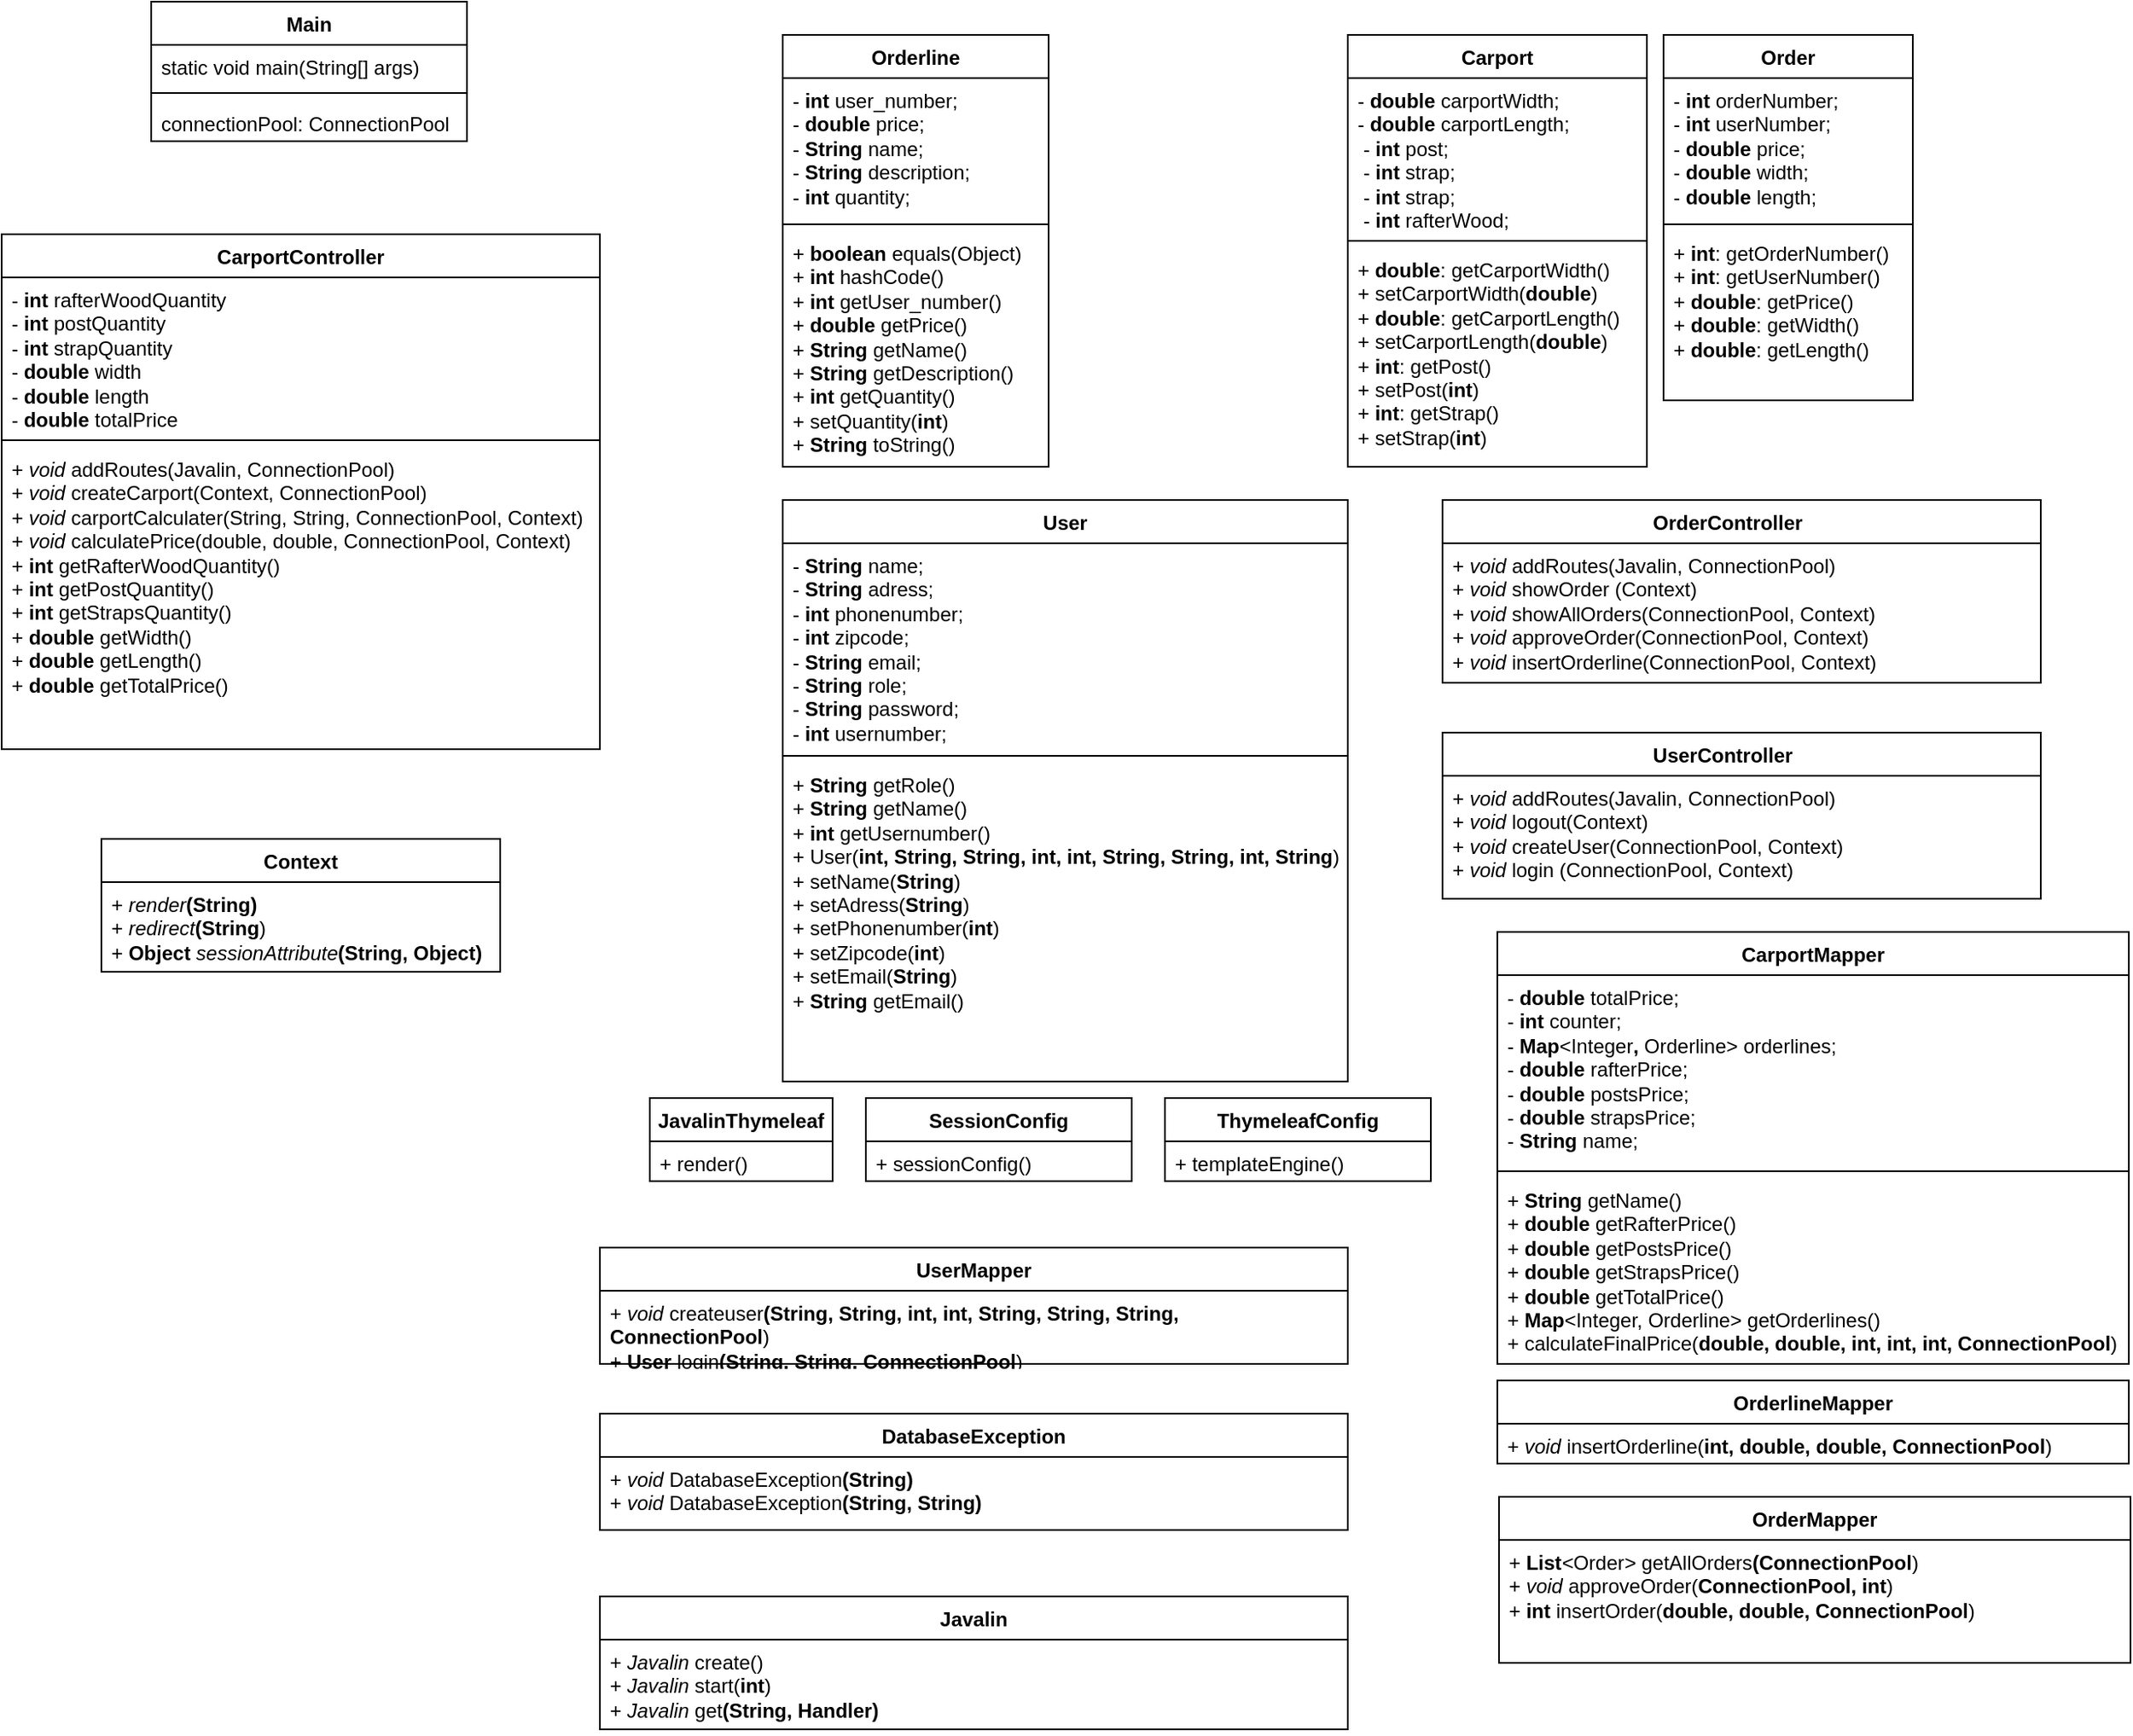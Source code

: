 <mxfile version="24.4.4" type="github">
  <diagram id="C5RBs43oDa-KdzZeNtuy" name="Page-1">
    <mxGraphModel dx="2589" dy="784" grid="1" gridSize="10" guides="1" tooltips="1" connect="1" arrows="1" fold="1" page="1" pageScale="1" pageWidth="827" pageHeight="1169" math="0" shadow="0">
      <root>
        <mxCell id="WIyWlLk6GJQsqaUBKTNV-0" />
        <mxCell id="WIyWlLk6GJQsqaUBKTNV-1" parent="WIyWlLk6GJQsqaUBKTNV-0" />
        <mxCell id="eHg_oszsOFh-baLFCK9L-24" value="Carport" style="swimlane;fontStyle=1;align=center;verticalAlign=top;childLayout=stackLayout;horizontal=1;startSize=26;horizontalStack=0;resizeParent=1;resizeParentMax=0;resizeLast=0;collapsible=1;marginBottom=0;whiteSpace=wrap;html=1;" parent="WIyWlLk6GJQsqaUBKTNV-1" vertex="1">
          <mxGeometry x="770" y="60" width="180" height="260" as="geometry" />
        </mxCell>
        <mxCell id="eHg_oszsOFh-baLFCK9L-25" value="- &lt;b&gt;double &lt;/b&gt;carportWidth;&lt;br&gt;&lt;div&gt;&lt;div&gt;- &lt;b&gt;double &lt;/b&gt;carportLength;&lt;br&gt;&lt;/div&gt;&lt;div&gt;&lt;div&gt;&amp;nbsp;- &lt;b&gt;int &lt;/b&gt;post;&lt;br&gt;&lt;/div&gt;&lt;div&gt;&lt;div&gt;&amp;nbsp;- &lt;b&gt;int &lt;/b&gt;strap;&lt;/div&gt;&lt;div&gt;&amp;nbsp;- &lt;b&gt;int &lt;/b&gt;strap;&lt;/div&gt;&lt;/div&gt;&lt;div&gt;&lt;div&gt;&amp;nbsp;- &lt;b&gt;int &lt;/b&gt;rafterWood;&lt;/div&gt;&lt;/div&gt;&lt;/div&gt;&lt;/div&gt;&lt;div&gt;&lt;br&gt;&lt;/div&gt;" style="text;strokeColor=none;fillColor=none;align=left;verticalAlign=top;spacingLeft=4;spacingRight=4;overflow=hidden;rotatable=0;points=[[0,0.5],[1,0.5]];portConstraint=eastwest;whiteSpace=wrap;html=1;" parent="eHg_oszsOFh-baLFCK9L-24" vertex="1">
          <mxGeometry y="26" width="180" height="94" as="geometry" />
        </mxCell>
        <mxCell id="eHg_oszsOFh-baLFCK9L-26" value="" style="line;strokeWidth=1;fillColor=none;align=left;verticalAlign=middle;spacingTop=-1;spacingLeft=3;spacingRight=3;rotatable=0;labelPosition=right;points=[];portConstraint=eastwest;strokeColor=inherit;" parent="eHg_oszsOFh-baLFCK9L-24" vertex="1">
          <mxGeometry y="120" width="180" height="8" as="geometry" />
        </mxCell>
        <mxCell id="eHg_oszsOFh-baLFCK9L-27" value="&lt;div&gt;+ &lt;b&gt;double&lt;/b&gt;: getCarportWidth()&lt;/div&gt;&lt;div&gt;+ setCarportWidth(&lt;b&gt;double&lt;/b&gt;)&lt;br&gt;&lt;/div&gt;&lt;div&gt;&lt;div&gt;+ &lt;b&gt;double&lt;/b&gt;: getCarportLength()&lt;/div&gt;&lt;div&gt;+ setCarportLength(&lt;b&gt;double&lt;/b&gt;)&lt;/div&gt;&lt;div&gt;&lt;div&gt;+ &lt;b&gt;int&lt;/b&gt;: getPost()&lt;/div&gt;&lt;div&gt;+ setPost(&lt;b&gt;int&lt;/b&gt;)&lt;/div&gt;&lt;div&gt;&lt;div&gt;+ &lt;b&gt;int&lt;/b&gt;: getStrap()&lt;br&gt;&lt;/div&gt;&lt;div&gt;+ setStrap(&lt;b&gt;int&lt;/b&gt;)&lt;br&gt;&lt;/div&gt;&lt;/div&gt;&lt;/div&gt;&lt;/div&gt;" style="text;strokeColor=none;fillColor=none;align=left;verticalAlign=top;spacingLeft=4;spacingRight=4;overflow=hidden;rotatable=0;points=[[0,0.5],[1,0.5]];portConstraint=eastwest;whiteSpace=wrap;html=1;" parent="eHg_oszsOFh-baLFCK9L-24" vertex="1">
          <mxGeometry y="128" width="180" height="132" as="geometry" />
        </mxCell>
        <mxCell id="eHg_oszsOFh-baLFCK9L-28" value="User" style="swimlane;fontStyle=1;align=center;verticalAlign=top;childLayout=stackLayout;horizontal=1;startSize=26;horizontalStack=0;resizeParent=1;resizeParentMax=0;resizeLast=0;collapsible=1;marginBottom=0;whiteSpace=wrap;html=1;" parent="WIyWlLk6GJQsqaUBKTNV-1" vertex="1">
          <mxGeometry x="430" y="340" width="340" height="350" as="geometry" />
        </mxCell>
        <mxCell id="eHg_oszsOFh-baLFCK9L-29" value="&lt;div&gt;- &lt;b&gt;String&lt;/b&gt; name;&lt;/div&gt;&lt;div&gt;&lt;div&gt;-&lt;b&gt; String &lt;/b&gt;adress;&lt;/div&gt;&lt;div&gt;-&lt;b&gt; int&lt;/b&gt; phonenumber;&lt;/div&gt;&lt;div&gt;-&lt;b&gt; int&lt;/b&gt; zipcode;&lt;br&gt;&lt;/div&gt;&lt;div&gt;&lt;div&gt;-&lt;b&gt; String &lt;/b&gt;email;&lt;/div&gt;&lt;div&gt;- &lt;b&gt;String&lt;/b&gt; role;&lt;/div&gt;&lt;div&gt;- &lt;b&gt;String&lt;/b&gt; password;&lt;/div&gt;&lt;div&gt;- &lt;b&gt;int&lt;/b&gt; usernumber;&lt;br&gt;&lt;/div&gt;&lt;div&gt;&lt;div&gt;&lt;br&gt;&lt;/div&gt;&lt;/div&gt;&lt;/div&gt;&lt;/div&gt;&lt;div&gt;&lt;br&gt;&lt;/div&gt;" style="text;strokeColor=none;fillColor=none;align=left;verticalAlign=top;spacingLeft=4;spacingRight=4;overflow=hidden;rotatable=0;points=[[0,0.5],[1,0.5]];portConstraint=eastwest;whiteSpace=wrap;html=1;" parent="eHg_oszsOFh-baLFCK9L-28" vertex="1">
          <mxGeometry y="26" width="340" height="124" as="geometry" />
        </mxCell>
        <mxCell id="eHg_oszsOFh-baLFCK9L-30" value="" style="line;strokeWidth=1;fillColor=none;align=left;verticalAlign=middle;spacingTop=-1;spacingLeft=3;spacingRight=3;rotatable=0;labelPosition=right;points=[];portConstraint=eastwest;strokeColor=inherit;" parent="eHg_oszsOFh-baLFCK9L-28" vertex="1">
          <mxGeometry y="150" width="340" height="8" as="geometry" />
        </mxCell>
        <mxCell id="eHg_oszsOFh-baLFCK9L-31" value="&lt;div&gt;+ &lt;b&gt;String&lt;/b&gt; getRole()&lt;/div&gt;&lt;div&gt;+ &lt;b&gt;String &lt;/b&gt;getName()&lt;/div&gt;&lt;div&gt;+ &lt;b&gt;int&lt;/b&gt; getUsernumber()&lt;/div&gt;&lt;div&gt;+ User(&lt;b&gt;int, String, String, int, int, String, String, int, String&lt;/b&gt;)&lt;/div&gt;&lt;div&gt;+ setName(&lt;b&gt;String&lt;/b&gt;)&lt;/div&gt;&lt;div&gt;+ setAdress(&lt;b&gt;String&lt;/b&gt;)&lt;/div&gt;&lt;div&gt;+ setPhonenumber(&lt;b&gt;int&lt;/b&gt;)&lt;/div&gt;&lt;div&gt;+ setZipcode(&lt;b&gt;int&lt;/b&gt;)&lt;/div&gt;&lt;div&gt;+ setEmail(&lt;b&gt;String&lt;/b&gt;)&lt;/div&gt;&lt;div&gt;+ &lt;b&gt;String&lt;/b&gt; getEmail()&lt;br&gt;&lt;/div&gt;" style="text;strokeColor=none;fillColor=none;align=left;verticalAlign=top;spacingLeft=4;spacingRight=4;overflow=hidden;rotatable=0;points=[[0,0.5],[1,0.5]];portConstraint=eastwest;whiteSpace=wrap;html=1;" parent="eHg_oszsOFh-baLFCK9L-28" vertex="1">
          <mxGeometry y="158" width="340" height="192" as="geometry" />
        </mxCell>
        <mxCell id="eHg_oszsOFh-baLFCK9L-32" value="Orderline" style="swimlane;fontStyle=1;align=center;verticalAlign=top;childLayout=stackLayout;horizontal=1;startSize=26;horizontalStack=0;resizeParent=1;resizeParentMax=0;resizeLast=0;collapsible=1;marginBottom=0;whiteSpace=wrap;html=1;" parent="WIyWlLk6GJQsqaUBKTNV-1" vertex="1">
          <mxGeometry x="430" y="60" width="160" height="260" as="geometry" />
        </mxCell>
        <mxCell id="eHg_oszsOFh-baLFCK9L-33" value="&lt;div&gt;- &lt;b&gt;int &lt;/b&gt;user_number;&lt;/div&gt;&lt;div&gt;- &lt;b&gt;double &lt;/b&gt;price;&lt;/div&gt;&lt;div&gt;- &lt;b&gt;String &lt;/b&gt;name;&lt;/div&gt;&lt;div&gt;- &lt;b&gt;String &lt;/b&gt;description;&lt;/div&gt;&lt;div&gt;- &lt;b&gt;int &lt;/b&gt;quantity;&lt;br&gt;&lt;/div&gt;" style="text;strokeColor=none;fillColor=none;align=left;verticalAlign=top;spacingLeft=4;spacingRight=4;overflow=hidden;rotatable=0;points=[[0,0.5],[1,0.5]];portConstraint=eastwest;whiteSpace=wrap;html=1;" parent="eHg_oszsOFh-baLFCK9L-32" vertex="1">
          <mxGeometry y="26" width="160" height="84" as="geometry" />
        </mxCell>
        <mxCell id="eHg_oszsOFh-baLFCK9L-34" value="" style="line;strokeWidth=1;fillColor=none;align=left;verticalAlign=middle;spacingTop=-1;spacingLeft=3;spacingRight=3;rotatable=0;labelPosition=right;points=[];portConstraint=eastwest;strokeColor=inherit;" parent="eHg_oszsOFh-baLFCK9L-32" vertex="1">
          <mxGeometry y="110" width="160" height="8" as="geometry" />
        </mxCell>
        <mxCell id="eHg_oszsOFh-baLFCK9L-35" value="&lt;div&gt;+ &lt;b&gt;boolean &lt;/b&gt;equals(Object)&lt;/div&gt;&lt;div&gt;+ &lt;b&gt;int &lt;/b&gt;hashCode()&lt;/div&gt;&lt;div&gt;+ &lt;b&gt;int &lt;/b&gt;getUser_number()&lt;/div&gt;&lt;div&gt;+ &lt;b&gt;double &lt;/b&gt;getPrice()&lt;/div&gt;&lt;div&gt;+ &lt;b&gt;String &lt;/b&gt;getName()&lt;/div&gt;&lt;div&gt;+ &lt;b&gt;String&lt;/b&gt; getDescription()&lt;/div&gt;&lt;div&gt;+ &lt;b&gt;int&lt;/b&gt; getQuantity()&lt;/div&gt;&lt;div&gt;+ setQuantity(&lt;b&gt;int&lt;/b&gt;)&lt;/div&gt;&lt;div&gt;+ &lt;b&gt;String&lt;/b&gt; toString()&lt;br&gt;&lt;/div&gt;" style="text;strokeColor=none;fillColor=none;align=left;verticalAlign=top;spacingLeft=4;spacingRight=4;overflow=hidden;rotatable=0;points=[[0,0.5],[1,0.5]];portConstraint=eastwest;whiteSpace=wrap;html=1;" parent="eHg_oszsOFh-baLFCK9L-32" vertex="1">
          <mxGeometry y="118" width="160" height="142" as="geometry" />
        </mxCell>
        <mxCell id="eHg_oszsOFh-baLFCK9L-41" value="SessionConfig" style="swimlane;fontStyle=1;align=center;verticalAlign=top;childLayout=stackLayout;horizontal=1;startSize=26;horizontalStack=0;resizeParent=1;resizeParentMax=0;resizeLast=0;collapsible=1;marginBottom=0;whiteSpace=wrap;html=1;" parent="WIyWlLk6GJQsqaUBKTNV-1" vertex="1">
          <mxGeometry x="480" y="700" width="160" height="50" as="geometry" />
        </mxCell>
        <mxCell id="eHg_oszsOFh-baLFCK9L-42" value="+ sessionConfig()" style="text;strokeColor=none;fillColor=none;align=left;verticalAlign=top;spacingLeft=4;spacingRight=4;overflow=hidden;rotatable=0;points=[[0,0.5],[1,0.5]];portConstraint=eastwest;whiteSpace=wrap;html=1;" parent="eHg_oszsOFh-baLFCK9L-41" vertex="1">
          <mxGeometry y="26" width="160" height="24" as="geometry" />
        </mxCell>
        <mxCell id="eHg_oszsOFh-baLFCK9L-49" value="Order" style="swimlane;fontStyle=1;align=center;verticalAlign=top;childLayout=stackLayout;horizontal=1;startSize=26;horizontalStack=0;resizeParent=1;resizeParentMax=0;resizeLast=0;collapsible=1;marginBottom=0;whiteSpace=wrap;html=1;" parent="WIyWlLk6GJQsqaUBKTNV-1" vertex="1">
          <mxGeometry x="960" y="60" width="150" height="220" as="geometry" />
        </mxCell>
        <mxCell id="eHg_oszsOFh-baLFCK9L-50" value="&lt;div&gt;- &lt;b&gt;int &lt;/b&gt;orderNumber;&lt;/div&gt;&lt;div&gt;- &lt;b&gt;int &lt;/b&gt;userNumber;&lt;/div&gt;&lt;div&gt;- &lt;b&gt;double &lt;/b&gt;price;&lt;/div&gt;&lt;div&gt;- &lt;b&gt;double &lt;/b&gt;width;&lt;/div&gt;&lt;div&gt;- &lt;b&gt;double &lt;/b&gt;length;&lt;br&gt;&lt;/div&gt;" style="text;strokeColor=none;fillColor=none;align=left;verticalAlign=top;spacingLeft=4;spacingRight=4;overflow=hidden;rotatable=0;points=[[0,0.5],[1,0.5]];portConstraint=eastwest;whiteSpace=wrap;html=1;" parent="eHg_oszsOFh-baLFCK9L-49" vertex="1">
          <mxGeometry y="26" width="150" height="84" as="geometry" />
        </mxCell>
        <mxCell id="eHg_oszsOFh-baLFCK9L-51" value="" style="line;strokeWidth=1;fillColor=none;align=left;verticalAlign=middle;spacingTop=-1;spacingLeft=3;spacingRight=3;rotatable=0;labelPosition=right;points=[];portConstraint=eastwest;strokeColor=inherit;" parent="eHg_oszsOFh-baLFCK9L-49" vertex="1">
          <mxGeometry y="110" width="150" height="8" as="geometry" />
        </mxCell>
        <mxCell id="eHg_oszsOFh-baLFCK9L-52" value="&lt;div&gt;+ &lt;b&gt;int&lt;/b&gt;: getOrderNumber()&lt;/div&gt;&lt;div&gt;+ &lt;b&gt;int&lt;/b&gt;: getUserNumber()&lt;/div&gt;&lt;div&gt;+ &lt;b&gt;double&lt;/b&gt;: getPrice()&lt;/div&gt;&lt;div&gt;+ &lt;b&gt;double&lt;/b&gt;: getWidth()&lt;/div&gt;&lt;div&gt;+ &lt;b&gt;double&lt;/b&gt;: getLength()&lt;/div&gt;" style="text;strokeColor=none;fillColor=none;align=left;verticalAlign=top;spacingLeft=4;spacingRight=4;overflow=hidden;rotatable=0;points=[[0,0.5],[1,0.5]];portConstraint=eastwest;whiteSpace=wrap;html=1;" parent="eHg_oszsOFh-baLFCK9L-49" vertex="1">
          <mxGeometry y="118" width="150" height="102" as="geometry" />
        </mxCell>
        <mxCell id="eHg_oszsOFh-baLFCK9L-57" value="Main" style="swimlane;fontStyle=1;align=center;verticalAlign=top;childLayout=stackLayout;horizontal=1;startSize=26;horizontalStack=0;resizeParent=1;resizeParentMax=0;resizeLast=0;collapsible=1;marginBottom=0;whiteSpace=wrap;html=1;" parent="WIyWlLk6GJQsqaUBKTNV-1" vertex="1">
          <mxGeometry x="50" y="40" width="190" height="84" as="geometry" />
        </mxCell>
        <mxCell id="eHg_oszsOFh-baLFCK9L-58" value="static void main(String[] args)" style="text;strokeColor=none;fillColor=none;align=left;verticalAlign=top;spacingLeft=4;spacingRight=4;overflow=hidden;rotatable=0;points=[[0,0.5],[1,0.5]];portConstraint=eastwest;whiteSpace=wrap;html=1;" parent="eHg_oszsOFh-baLFCK9L-57" vertex="1">
          <mxGeometry y="26" width="190" height="24" as="geometry" />
        </mxCell>
        <mxCell id="eHg_oszsOFh-baLFCK9L-59" value="" style="line;strokeWidth=1;fillColor=none;align=left;verticalAlign=middle;spacingTop=-1;spacingLeft=3;spacingRight=3;rotatable=0;labelPosition=right;points=[];portConstraint=eastwest;strokeColor=inherit;" parent="eHg_oszsOFh-baLFCK9L-57" vertex="1">
          <mxGeometry y="50" width="190" height="10" as="geometry" />
        </mxCell>
        <mxCell id="cWru3RgEuK0rnWJnFXiX-1" value="connectionPool: ConnectionPool" style="text;strokeColor=none;fillColor=none;align=left;verticalAlign=top;spacingLeft=4;spacingRight=4;overflow=hidden;rotatable=0;points=[[0,0.5],[1,0.5]];portConstraint=eastwest;whiteSpace=wrap;html=1;" parent="eHg_oszsOFh-baLFCK9L-57" vertex="1">
          <mxGeometry y="60" width="190" height="24" as="geometry" />
        </mxCell>
        <mxCell id="cWru3RgEuK0rnWJnFXiX-2" value="ThymeleafConfig" style="swimlane;fontStyle=1;align=center;verticalAlign=top;childLayout=stackLayout;horizontal=1;startSize=26;horizontalStack=0;resizeParent=1;resizeParentMax=0;resizeLast=0;collapsible=1;marginBottom=0;whiteSpace=wrap;html=1;" parent="WIyWlLk6GJQsqaUBKTNV-1" vertex="1">
          <mxGeometry x="660" y="700" width="160" height="50" as="geometry" />
        </mxCell>
        <mxCell id="cWru3RgEuK0rnWJnFXiX-3" value="+ templateEngine()" style="text;strokeColor=none;fillColor=none;align=left;verticalAlign=top;spacingLeft=4;spacingRight=4;overflow=hidden;rotatable=0;points=[[0,0.5],[1,0.5]];portConstraint=eastwest;whiteSpace=wrap;html=1;" parent="cWru3RgEuK0rnWJnFXiX-2" vertex="1">
          <mxGeometry y="26" width="160" height="24" as="geometry" />
        </mxCell>
        <mxCell id="noGmrEyYQJOlF5a7A0Va-0" value="CarportController" style="swimlane;fontStyle=1;align=center;verticalAlign=top;childLayout=stackLayout;horizontal=1;startSize=26;horizontalStack=0;resizeParent=1;resizeParentMax=0;resizeLast=0;collapsible=1;marginBottom=0;whiteSpace=wrap;html=1;" vertex="1" parent="WIyWlLk6GJQsqaUBKTNV-1">
          <mxGeometry x="-40" y="180" width="360" height="310" as="geometry" />
        </mxCell>
        <mxCell id="noGmrEyYQJOlF5a7A0Va-1" value="&lt;div&gt;- &lt;b&gt;int &lt;/b&gt;rafterWoodQuantity&lt;/div&gt;&lt;div&gt;- &lt;b&gt;int &lt;/b&gt;postQuantity&lt;/div&gt;&lt;div&gt;- &lt;b&gt;int &lt;/b&gt;strapQuantity&lt;/div&gt;&lt;div&gt;- &lt;b&gt;double &lt;/b&gt;width&lt;/div&gt;&lt;div&gt;- &lt;b&gt;double &lt;/b&gt;length&lt;/div&gt;&lt;div&gt;- &lt;b&gt;double &lt;/b&gt;totalPrice&lt;/div&gt;&lt;div&gt;&lt;br&gt;&lt;/div&gt;" style="text;strokeColor=none;fillColor=none;align=left;verticalAlign=top;spacingLeft=4;spacingRight=4;overflow=hidden;rotatable=0;points=[[0,0.5],[1,0.5]];portConstraint=eastwest;whiteSpace=wrap;html=1;" vertex="1" parent="noGmrEyYQJOlF5a7A0Va-0">
          <mxGeometry y="26" width="360" height="94" as="geometry" />
        </mxCell>
        <mxCell id="noGmrEyYQJOlF5a7A0Va-2" value="" style="line;strokeWidth=1;fillColor=none;align=left;verticalAlign=middle;spacingTop=-1;spacingLeft=3;spacingRight=3;rotatable=0;labelPosition=right;points=[];portConstraint=eastwest;strokeColor=inherit;" vertex="1" parent="noGmrEyYQJOlF5a7A0Va-0">
          <mxGeometry y="120" width="360" height="8" as="geometry" />
        </mxCell>
        <mxCell id="noGmrEyYQJOlF5a7A0Va-3" value="&lt;div&gt;+ &lt;i&gt;void &lt;/i&gt;addRoutes(Javalin, ConnectionPool)&lt;/div&gt;&lt;div&gt;+ &lt;i&gt;void &lt;/i&gt;createCarport(Context, ConnectionPool)&lt;/div&gt;&lt;div&gt;+ &lt;i&gt;void &lt;/i&gt;carportCalculater(String, String, ConnectionPool, Context)&lt;br&gt;&lt;/div&gt;&lt;div&gt;+ &lt;i&gt;void &lt;/i&gt;calculatePrice(double, double, ConnectionPool, Context)&lt;/div&gt;&lt;div&gt;+ &lt;b&gt;int &lt;/b&gt;getRafterWoodQuantity()&lt;/div&gt;&lt;div&gt;+ &lt;b&gt;int &lt;/b&gt;getPostQuantity()&lt;/div&gt;&lt;div&gt;+  &lt;b&gt;int &lt;/b&gt;getStrapsQuantity()&lt;/div&gt;&lt;div&gt;+ &lt;b&gt;double &lt;/b&gt;getWidth()&lt;/div&gt;&lt;div&gt;+ &lt;b&gt;double &lt;/b&gt;getLength()&lt;/div&gt;&lt;div&gt;+ &lt;b&gt;double &lt;/b&gt;getTotalPrice()&lt;/div&gt;" style="text;strokeColor=none;fillColor=none;align=left;verticalAlign=top;spacingLeft=4;spacingRight=4;overflow=hidden;rotatable=0;points=[[0,0.5],[1,0.5]];portConstraint=eastwest;whiteSpace=wrap;html=1;" vertex="1" parent="noGmrEyYQJOlF5a7A0Va-0">
          <mxGeometry y="128" width="360" height="182" as="geometry" />
        </mxCell>
        <mxCell id="noGmrEyYQJOlF5a7A0Va-4" value="OrderController&lt;span style=&quot;white-space: pre;&quot;&gt;&#x9;&lt;/span&gt;" style="swimlane;fontStyle=1;align=center;verticalAlign=top;childLayout=stackLayout;horizontal=1;startSize=26;horizontalStack=0;resizeParent=1;resizeParentMax=0;resizeLast=0;collapsible=1;marginBottom=0;whiteSpace=wrap;html=1;" vertex="1" parent="WIyWlLk6GJQsqaUBKTNV-1">
          <mxGeometry x="827" y="340" width="360" height="110" as="geometry" />
        </mxCell>
        <mxCell id="noGmrEyYQJOlF5a7A0Va-7" value="&lt;div&gt;+ &lt;i&gt;void &lt;/i&gt;addRoutes(Javalin, ConnectionPool)&lt;/div&gt;&lt;div&gt;+ &lt;i&gt;void &lt;/i&gt;showOrder (Context)&lt;/div&gt;&lt;div&gt;+ &lt;i&gt;void &lt;/i&gt;showAllOrders(ConnectionPool, Context)&lt;br&gt;&lt;/div&gt;&lt;div&gt;+ &lt;i&gt;void &lt;/i&gt;approveOrder(ConnectionPool, Context)&lt;/div&gt;&lt;div&gt;&lt;div&gt;+ &lt;i&gt;void &lt;/i&gt;insertOrderline(ConnectionPool, Context)&lt;/div&gt;&lt;/div&gt;" style="text;strokeColor=none;fillColor=none;align=left;verticalAlign=top;spacingLeft=4;spacingRight=4;overflow=hidden;rotatable=0;points=[[0,0.5],[1,0.5]];portConstraint=eastwest;whiteSpace=wrap;html=1;" vertex="1" parent="noGmrEyYQJOlF5a7A0Va-4">
          <mxGeometry y="26" width="360" height="84" as="geometry" />
        </mxCell>
        <mxCell id="noGmrEyYQJOlF5a7A0Va-8" value="UserController&lt;span style=&quot;white-space: pre;&quot;&gt;&#x9;&lt;/span&gt;" style="swimlane;fontStyle=1;align=center;verticalAlign=top;childLayout=stackLayout;horizontal=1;startSize=26;horizontalStack=0;resizeParent=1;resizeParentMax=0;resizeLast=0;collapsible=1;marginBottom=0;whiteSpace=wrap;html=1;" vertex="1" parent="WIyWlLk6GJQsqaUBKTNV-1">
          <mxGeometry x="827" y="480" width="360" height="100" as="geometry" />
        </mxCell>
        <mxCell id="noGmrEyYQJOlF5a7A0Va-9" value="&lt;div&gt;+ &lt;i&gt;void &lt;/i&gt;addRoutes(Javalin, ConnectionPool)&lt;/div&gt;&lt;div&gt;+ &lt;i&gt;void &lt;/i&gt;logout(Context)&lt;/div&gt;&lt;div&gt;+ &lt;i&gt;void &lt;/i&gt;createUser(ConnectionPool, Context)&lt;br&gt;&lt;/div&gt;&lt;div&gt;+ &lt;i&gt;void &lt;/i&gt;login (ConnectionPool, Context)&lt;/div&gt;&lt;div&gt;&lt;div&gt;&lt;br&gt;&lt;/div&gt;&lt;/div&gt;" style="text;strokeColor=none;fillColor=none;align=left;verticalAlign=top;spacingLeft=4;spacingRight=4;overflow=hidden;rotatable=0;points=[[0,0.5],[1,0.5]];portConstraint=eastwest;whiteSpace=wrap;html=1;" vertex="1" parent="noGmrEyYQJOlF5a7A0Va-8">
          <mxGeometry y="26" width="360" height="74" as="geometry" />
        </mxCell>
        <mxCell id="noGmrEyYQJOlF5a7A0Va-10" value="CarportMapper" style="swimlane;fontStyle=1;align=center;verticalAlign=top;childLayout=stackLayout;horizontal=1;startSize=26;horizontalStack=0;resizeParent=1;resizeParentMax=0;resizeLast=0;collapsible=1;marginBottom=0;whiteSpace=wrap;html=1;" vertex="1" parent="WIyWlLk6GJQsqaUBKTNV-1">
          <mxGeometry x="860" y="600" width="380" height="260" as="geometry" />
        </mxCell>
        <mxCell id="noGmrEyYQJOlF5a7A0Va-11" value="&lt;div&gt;- &lt;b&gt;double&lt;/b&gt; totalPrice;&lt;/div&gt;&lt;div&gt;&lt;div&gt;-&lt;b&gt; int &lt;/b&gt;counter;&lt;/div&gt;&lt;div&gt;-&lt;b&gt; Map&lt;/b&gt;&amp;lt;Integer&lt;b&gt;, &lt;/b&gt;Orderline&amp;gt; orderlines;&lt;/div&gt;&lt;div&gt;-&lt;b&gt; double &lt;/b&gt;rafterPrice;&lt;br&gt;&lt;/div&gt;&lt;div&gt;&lt;div&gt;-&lt;b&gt; double &lt;/b&gt;postsPrice;&lt;/div&gt;&lt;div&gt;-&lt;b&gt; double &lt;/b&gt;strapsPrice;&lt;/div&gt;&lt;div&gt;- &lt;b&gt;String&lt;/b&gt; name;&lt;/div&gt;&lt;br&gt;&lt;div&gt;&lt;div&gt;&lt;br&gt;&lt;/div&gt;&lt;/div&gt;&lt;/div&gt;&lt;/div&gt;&lt;div&gt;&lt;br&gt;&lt;/div&gt;" style="text;strokeColor=none;fillColor=none;align=left;verticalAlign=top;spacingLeft=4;spacingRight=4;overflow=hidden;rotatable=0;points=[[0,0.5],[1,0.5]];portConstraint=eastwest;whiteSpace=wrap;html=1;" vertex="1" parent="noGmrEyYQJOlF5a7A0Va-10">
          <mxGeometry y="26" width="380" height="114" as="geometry" />
        </mxCell>
        <mxCell id="noGmrEyYQJOlF5a7A0Va-12" value="" style="line;strokeWidth=1;fillColor=none;align=left;verticalAlign=middle;spacingTop=-1;spacingLeft=3;spacingRight=3;rotatable=0;labelPosition=right;points=[];portConstraint=eastwest;strokeColor=inherit;" vertex="1" parent="noGmrEyYQJOlF5a7A0Va-10">
          <mxGeometry y="140" width="380" height="8" as="geometry" />
        </mxCell>
        <mxCell id="noGmrEyYQJOlF5a7A0Va-13" value="&lt;div&gt;+ &lt;b&gt;String&lt;/b&gt; getName()&lt;/div&gt;&lt;div&gt;+ &lt;b&gt;double &lt;/b&gt;getRafterPrice()&lt;/div&gt;&lt;div&gt;&lt;div&gt;+ &lt;b&gt;double &lt;/b&gt;getPostsPrice()&lt;/div&gt;&lt;div&gt;&lt;div&gt;+ &lt;b&gt;double &lt;/b&gt;getStrapsPrice()&lt;/div&gt;&lt;div&gt;+ &lt;b&gt;double &lt;/b&gt;getTotalPrice()&lt;/div&gt;&lt;/div&gt;&lt;/div&gt;&lt;div&gt;+ &lt;b&gt;Map&lt;/b&gt;&amp;lt;Integer, Orderline&amp;gt; getOrderlines()&lt;br&gt;&lt;/div&gt;&lt;div&gt;+ calculateFinalPrice(&lt;b&gt;double, double, int, int, int, ConnectionPool&lt;/b&gt;)&lt;/div&gt;&lt;div&gt;&lt;br&gt;&lt;/div&gt;" style="text;strokeColor=none;fillColor=none;align=left;verticalAlign=top;spacingLeft=4;spacingRight=4;overflow=hidden;rotatable=0;points=[[0,0.5],[1,0.5]];portConstraint=eastwest;whiteSpace=wrap;html=1;" vertex="1" parent="noGmrEyYQJOlF5a7A0Va-10">
          <mxGeometry y="148" width="380" height="112" as="geometry" />
        </mxCell>
        <mxCell id="noGmrEyYQJOlF5a7A0Va-14" value="OrderlineMapper" style="swimlane;fontStyle=1;align=center;verticalAlign=top;childLayout=stackLayout;horizontal=1;startSize=26;horizontalStack=0;resizeParent=1;resizeParentMax=0;resizeLast=0;collapsible=1;marginBottom=0;whiteSpace=wrap;html=1;" vertex="1" parent="WIyWlLk6GJQsqaUBKTNV-1">
          <mxGeometry x="860" y="870" width="380" height="50" as="geometry" />
        </mxCell>
        <mxCell id="noGmrEyYQJOlF5a7A0Va-17" value="+ &lt;i&gt;void&lt;/i&gt; insertOrderline(&lt;b&gt;int, double, double, ConnectionPool&lt;/b&gt;)&lt;div&gt;&lt;br&gt;&lt;/div&gt;" style="text;strokeColor=none;fillColor=none;align=left;verticalAlign=top;spacingLeft=4;spacingRight=4;overflow=hidden;rotatable=0;points=[[0,0.5],[1,0.5]];portConstraint=eastwest;whiteSpace=wrap;html=1;" vertex="1" parent="noGmrEyYQJOlF5a7A0Va-14">
          <mxGeometry y="26" width="380" height="24" as="geometry" />
        </mxCell>
        <mxCell id="noGmrEyYQJOlF5a7A0Va-18" value="OrderMapper" style="swimlane;fontStyle=1;align=center;verticalAlign=top;childLayout=stackLayout;horizontal=1;startSize=26;horizontalStack=0;resizeParent=1;resizeParentMax=0;resizeLast=0;collapsible=1;marginBottom=0;whiteSpace=wrap;html=1;" vertex="1" parent="WIyWlLk6GJQsqaUBKTNV-1">
          <mxGeometry x="861" y="940" width="380" height="100" as="geometry" />
        </mxCell>
        <mxCell id="noGmrEyYQJOlF5a7A0Va-19" value="&lt;div&gt;&lt;div&gt;&lt;div&gt;+ &lt;b&gt;List&lt;/b&gt;&lt;i&gt;&amp;lt;&lt;/i&gt;Order&lt;i&gt;&amp;gt; &lt;/i&gt;getAllOrders&lt;b&gt;(&lt;/b&gt;&lt;b&gt;ConnectionPool&lt;/b&gt;)&lt;/div&gt;&lt;/div&gt;&lt;div&gt;+ &lt;i&gt;void&lt;/i&gt;&lt;b&gt; &lt;/b&gt;approveOrder(&lt;b&gt;ConnectionPool, int&lt;/b&gt;)&lt;/div&gt;&lt;/div&gt;&lt;div&gt;+ &lt;b&gt;int&lt;/b&gt;&lt;i&gt; &lt;/i&gt;insertOrder(&lt;b&gt;double, double, ConnectionPool&lt;/b&gt;)&lt;/div&gt;&lt;div&gt;&lt;br&gt;&lt;/div&gt;" style="text;strokeColor=none;fillColor=none;align=left;verticalAlign=top;spacingLeft=4;spacingRight=4;overflow=hidden;rotatable=0;points=[[0,0.5],[1,0.5]];portConstraint=eastwest;whiteSpace=wrap;html=1;" vertex="1" parent="noGmrEyYQJOlF5a7A0Va-18">
          <mxGeometry y="26" width="380" height="74" as="geometry" />
        </mxCell>
        <mxCell id="noGmrEyYQJOlF5a7A0Va-20" value="UserMapper" style="swimlane;fontStyle=1;align=center;verticalAlign=top;childLayout=stackLayout;horizontal=1;startSize=26;horizontalStack=0;resizeParent=1;resizeParentMax=0;resizeLast=0;collapsible=1;marginBottom=0;whiteSpace=wrap;html=1;" vertex="1" parent="WIyWlLk6GJQsqaUBKTNV-1">
          <mxGeometry x="320" y="790" width="450" height="70" as="geometry" />
        </mxCell>
        <mxCell id="noGmrEyYQJOlF5a7A0Va-21" value="&lt;div&gt;&lt;div&gt;+ &lt;i&gt;void&lt;/i&gt;&lt;b&gt; &lt;/b&gt;createuser&lt;b&gt;(String, String, int, int, String, String, String, ConnectionPool&lt;/b&gt;)&lt;/div&gt;&lt;/div&gt;&lt;div&gt;+ &lt;b&gt;User&lt;/b&gt;&lt;i&gt; &lt;/i&gt;login&lt;b&gt;(String, String, ConnectionPool&lt;/b&gt;)&lt;/div&gt;&lt;div&gt;&lt;br&gt;&lt;/div&gt;" style="text;strokeColor=none;fillColor=none;align=left;verticalAlign=top;spacingLeft=4;spacingRight=4;overflow=hidden;rotatable=0;points=[[0,0.5],[1,0.5]];portConstraint=eastwest;whiteSpace=wrap;html=1;" vertex="1" parent="noGmrEyYQJOlF5a7A0Va-20">
          <mxGeometry y="26" width="450" height="44" as="geometry" />
        </mxCell>
        <mxCell id="noGmrEyYQJOlF5a7A0Va-22" value="DatabaseException" style="swimlane;fontStyle=1;align=center;verticalAlign=top;childLayout=stackLayout;horizontal=1;startSize=26;horizontalStack=0;resizeParent=1;resizeParentMax=0;resizeLast=0;collapsible=1;marginBottom=0;whiteSpace=wrap;html=1;" vertex="1" parent="WIyWlLk6GJQsqaUBKTNV-1">
          <mxGeometry x="320" y="890" width="450" height="70" as="geometry" />
        </mxCell>
        <mxCell id="noGmrEyYQJOlF5a7A0Va-23" value="&lt;div&gt;&lt;div&gt;+ &lt;i&gt;void&lt;/i&gt;&lt;b&gt; &lt;/b&gt;DatabaseException&lt;b&gt;(String)&lt;/b&gt;&lt;br&gt;&lt;/div&gt;&lt;/div&gt;&lt;div&gt;+ &lt;i&gt;void&lt;/i&gt;&lt;b&gt; &lt;/b&gt;DatabaseException&lt;b&gt;(String, String)&lt;/b&gt;&lt;/div&gt;" style="text;strokeColor=none;fillColor=none;align=left;verticalAlign=top;spacingLeft=4;spacingRight=4;overflow=hidden;rotatable=0;points=[[0,0.5],[1,0.5]];portConstraint=eastwest;whiteSpace=wrap;html=1;" vertex="1" parent="noGmrEyYQJOlF5a7A0Va-22">
          <mxGeometry y="26" width="450" height="44" as="geometry" />
        </mxCell>
        <mxCell id="noGmrEyYQJOlF5a7A0Va-24" value="Javalin" style="swimlane;fontStyle=1;align=center;verticalAlign=top;childLayout=stackLayout;horizontal=1;startSize=26;horizontalStack=0;resizeParent=1;resizeParentMax=0;resizeLast=0;collapsible=1;marginBottom=0;whiteSpace=wrap;html=1;" vertex="1" parent="WIyWlLk6GJQsqaUBKTNV-1">
          <mxGeometry x="320" y="1000" width="450" height="80" as="geometry" />
        </mxCell>
        <mxCell id="noGmrEyYQJOlF5a7A0Va-25" value="&lt;div&gt;&lt;div&gt;+ &lt;i&gt;Javalin&lt;/i&gt; create()&lt;br&gt;&lt;/div&gt;&lt;/div&gt;&lt;div&gt;&lt;div&gt;&lt;div&gt;+ &lt;i&gt;Javalin&lt;/i&gt; start(&lt;b&gt;int&lt;/b&gt;)&lt;/div&gt;&lt;div&gt;&lt;div&gt;&lt;div&gt;+ &lt;i&gt;Javalin&lt;/i&gt; get&lt;b&gt;(String, Handler)&lt;/b&gt;&lt;br&gt;&lt;/div&gt;&lt;/div&gt;&lt;/div&gt;&lt;/div&gt;&lt;/div&gt;" style="text;strokeColor=none;fillColor=none;align=left;verticalAlign=top;spacingLeft=4;spacingRight=4;overflow=hidden;rotatable=0;points=[[0,0.5],[1,0.5]];portConstraint=eastwest;whiteSpace=wrap;html=1;" vertex="1" parent="noGmrEyYQJOlF5a7A0Va-24">
          <mxGeometry y="26" width="450" height="54" as="geometry" />
        </mxCell>
        <mxCell id="noGmrEyYQJOlF5a7A0Va-26" value="Context" style="swimlane;fontStyle=1;align=center;verticalAlign=top;childLayout=stackLayout;horizontal=1;startSize=26;horizontalStack=0;resizeParent=1;resizeParentMax=0;resizeLast=0;collapsible=1;marginBottom=0;whiteSpace=wrap;html=1;" vertex="1" parent="WIyWlLk6GJQsqaUBKTNV-1">
          <mxGeometry x="20" y="544" width="240" height="80" as="geometry" />
        </mxCell>
        <mxCell id="noGmrEyYQJOlF5a7A0Va-27" value="&lt;div&gt;&lt;div&gt;+ &lt;i&gt;render&lt;/i&gt;&lt;b&gt;(String)&lt;/b&gt;&lt;br&gt;&lt;/div&gt;&lt;/div&gt;&lt;div&gt;&lt;div&gt;&lt;div&gt;+ &lt;i&gt;redirect&lt;/i&gt;&lt;b&gt;(String&lt;/b&gt;)&lt;/div&gt;&lt;div&gt;&lt;div&gt;&lt;div&gt;+ &lt;b&gt;Object&lt;/b&gt; &lt;i&gt;sessionAttribute&lt;/i&gt;&lt;b&gt;(String, Object)&lt;/b&gt;&lt;br&gt;&lt;/div&gt;&lt;/div&gt;&lt;/div&gt;&lt;/div&gt;&lt;/div&gt;" style="text;strokeColor=none;fillColor=none;align=left;verticalAlign=top;spacingLeft=4;spacingRight=4;overflow=hidden;rotatable=0;points=[[0,0.5],[1,0.5]];portConstraint=eastwest;whiteSpace=wrap;html=1;" vertex="1" parent="noGmrEyYQJOlF5a7A0Va-26">
          <mxGeometry y="26" width="240" height="54" as="geometry" />
        </mxCell>
        <mxCell id="noGmrEyYQJOlF5a7A0Va-28" value="JavalinThymeleaf" style="swimlane;fontStyle=1;align=center;verticalAlign=top;childLayout=stackLayout;horizontal=1;startSize=26;horizontalStack=0;resizeParent=1;resizeParentMax=0;resizeLast=0;collapsible=1;marginBottom=0;whiteSpace=wrap;html=1;" vertex="1" parent="WIyWlLk6GJQsqaUBKTNV-1">
          <mxGeometry x="350" y="700" width="110" height="50" as="geometry" />
        </mxCell>
        <mxCell id="noGmrEyYQJOlF5a7A0Va-29" value="+ render()" style="text;strokeColor=none;fillColor=none;align=left;verticalAlign=top;spacingLeft=4;spacingRight=4;overflow=hidden;rotatable=0;points=[[0,0.5],[1,0.5]];portConstraint=eastwest;whiteSpace=wrap;html=1;" vertex="1" parent="noGmrEyYQJOlF5a7A0Va-28">
          <mxGeometry y="26" width="110" height="24" as="geometry" />
        </mxCell>
      </root>
    </mxGraphModel>
  </diagram>
</mxfile>
